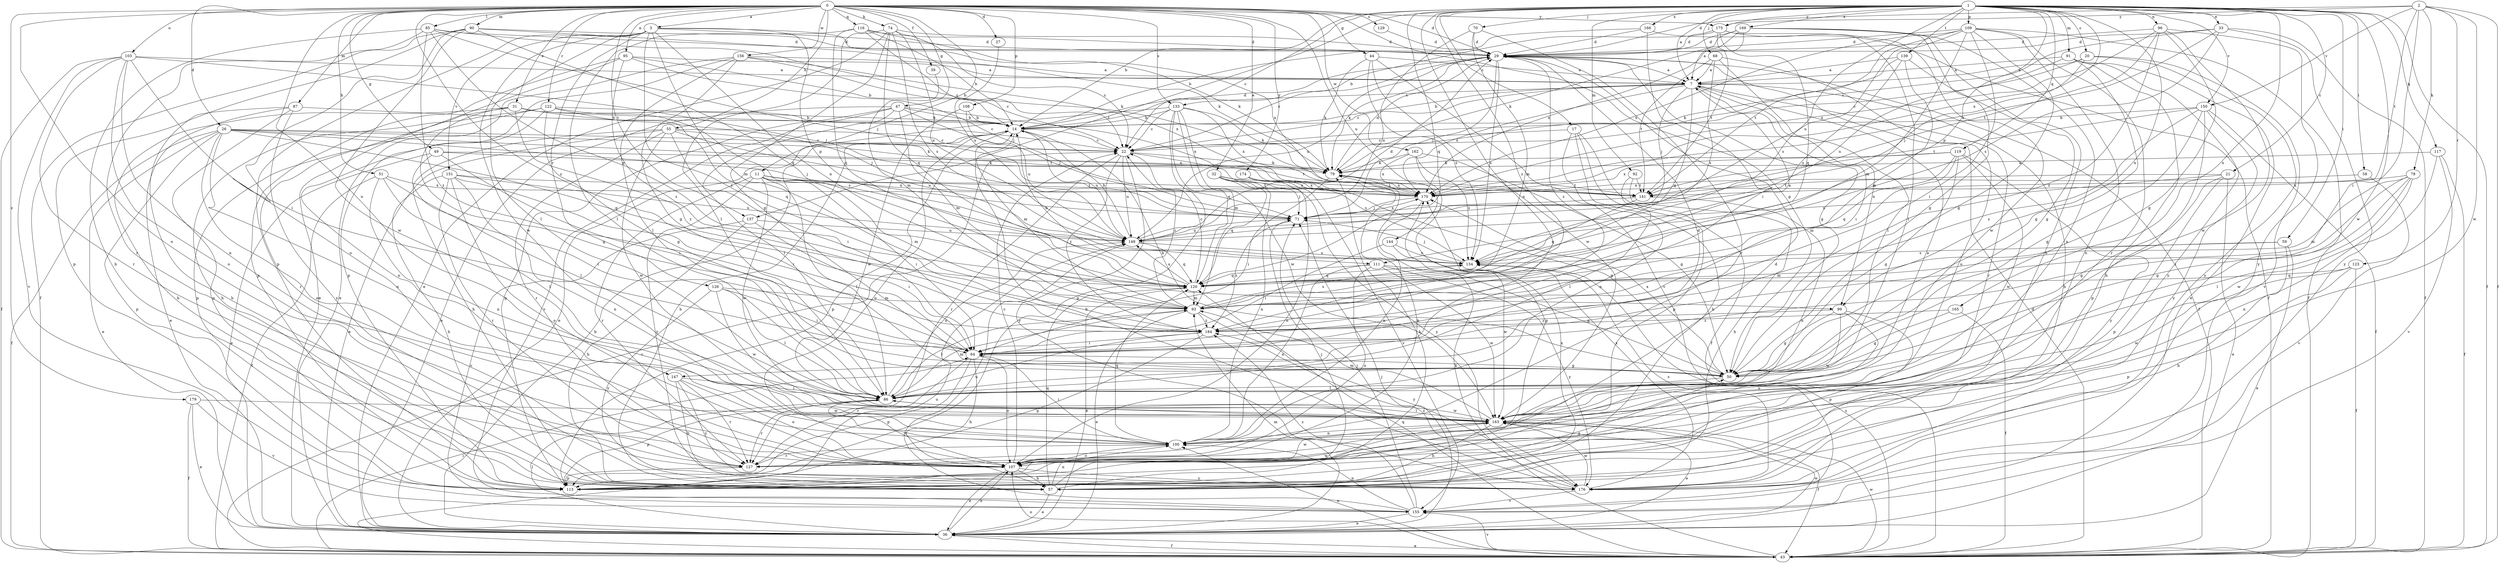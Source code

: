 strict digraph  {
0;
1;
2;
3;
7;
11;
14;
17;
20;
21;
22;
26;
27;
29;
31;
32;
33;
36;
39;
43;
44;
47;
49;
50;
51;
55;
57;
58;
59;
64;
68;
70;
71;
74;
78;
79;
85;
86;
87;
90;
91;
92;
93;
95;
96;
99;
100;
103;
107;
108;
109;
111;
113;
116;
117;
119;
120;
122;
123;
126;
127;
129;
133;
134;
137;
139;
141;
144;
147;
148;
150;
151;
155;
156;
162;
163;
165;
166;
169;
170;
174;
175;
176;
179;
184;
0 -> 3  [label=a];
0 -> 11  [label=b];
0 -> 26  [label=d];
0 -> 27  [label=d];
0 -> 29  [label=d];
0 -> 31  [label=e];
0 -> 32  [label=e];
0 -> 39  [label=f];
0 -> 44  [label=g];
0 -> 47  [label=g];
0 -> 49  [label=g];
0 -> 50  [label=g];
0 -> 51  [label=h];
0 -> 55  [label=h];
0 -> 74  [label=k];
0 -> 85  [label=l];
0 -> 87  [label=m];
0 -> 90  [label=m];
0 -> 95  [label=n];
0 -> 103  [label=o];
0 -> 107  [label=o];
0 -> 108  [label=p];
0 -> 116  [label=q];
0 -> 122  [label=r];
0 -> 129  [label=s];
0 -> 133  [label=s];
0 -> 137  [label=t];
0 -> 144  [label=u];
0 -> 147  [label=u];
0 -> 156  [label=w];
0 -> 162  [label=w];
0 -> 174  [label=y];
0 -> 175  [label=y];
0 -> 179  [label=z];
0 -> 184  [label=z];
1 -> 7  [label=a];
1 -> 14  [label=b];
1 -> 17  [label=c];
1 -> 20  [label=c];
1 -> 21  [label=c];
1 -> 22  [label=c];
1 -> 33  [label=e];
1 -> 43  [label=f];
1 -> 58  [label=i];
1 -> 59  [label=i];
1 -> 68  [label=j];
1 -> 70  [label=j];
1 -> 91  [label=m];
1 -> 92  [label=m];
1 -> 96  [label=n];
1 -> 99  [label=n];
1 -> 109  [label=p];
1 -> 111  [label=p];
1 -> 117  [label=q];
1 -> 119  [label=q];
1 -> 120  [label=q];
1 -> 137  [label=t];
1 -> 139  [label=t];
1 -> 147  [label=u];
1 -> 148  [label=u];
1 -> 150  [label=v];
1 -> 163  [label=w];
1 -> 165  [label=x];
1 -> 166  [label=x];
1 -> 169  [label=x];
1 -> 170  [label=x];
1 -> 175  [label=y];
1 -> 184  [label=z];
2 -> 29  [label=d];
2 -> 43  [label=f];
2 -> 64  [label=i];
2 -> 78  [label=k];
2 -> 123  [label=r];
2 -> 141  [label=t];
2 -> 150  [label=v];
2 -> 163  [label=w];
2 -> 175  [label=y];
3 -> 29  [label=d];
3 -> 79  [label=k];
3 -> 86  [label=l];
3 -> 93  [label=m];
3 -> 99  [label=n];
3 -> 111  [label=p];
3 -> 113  [label=p];
3 -> 126  [label=r];
3 -> 151  [label=v];
3 -> 163  [label=w];
3 -> 184  [label=z];
7 -> 14  [label=b];
7 -> 22  [label=c];
7 -> 57  [label=h];
7 -> 64  [label=i];
7 -> 71  [label=j];
7 -> 99  [label=n];
7 -> 120  [label=q];
7 -> 127  [label=r];
7 -> 133  [label=s];
7 -> 170  [label=x];
11 -> 64  [label=i];
11 -> 86  [label=l];
11 -> 93  [label=m];
11 -> 127  [label=r];
11 -> 141  [label=t];
11 -> 163  [label=w];
11 -> 170  [label=x];
11 -> 176  [label=y];
14 -> 22  [label=c];
14 -> 29  [label=d];
14 -> 57  [label=h];
14 -> 93  [label=m];
14 -> 107  [label=o];
14 -> 113  [label=p];
14 -> 148  [label=u];
17 -> 22  [label=c];
17 -> 43  [label=f];
17 -> 57  [label=h];
17 -> 100  [label=n];
17 -> 113  [label=p];
20 -> 7  [label=a];
20 -> 22  [label=c];
20 -> 71  [label=j];
20 -> 155  [label=v];
20 -> 176  [label=y];
21 -> 36  [label=e];
21 -> 50  [label=g];
21 -> 113  [label=p];
21 -> 141  [label=t];
21 -> 148  [label=u];
22 -> 79  [label=k];
22 -> 127  [label=r];
22 -> 134  [label=s];
22 -> 148  [label=u];
22 -> 176  [label=y];
22 -> 184  [label=z];
26 -> 22  [label=c];
26 -> 36  [label=e];
26 -> 43  [label=f];
26 -> 71  [label=j];
26 -> 79  [label=k];
26 -> 100  [label=n];
26 -> 107  [label=o];
26 -> 113  [label=p];
26 -> 120  [label=q];
26 -> 141  [label=t];
27 -> 148  [label=u];
29 -> 7  [label=a];
29 -> 22  [label=c];
29 -> 43  [label=f];
29 -> 50  [label=g];
29 -> 71  [label=j];
29 -> 79  [label=k];
29 -> 134  [label=s];
29 -> 148  [label=u];
29 -> 184  [label=z];
31 -> 14  [label=b];
31 -> 22  [label=c];
31 -> 50  [label=g];
31 -> 57  [label=h];
31 -> 71  [label=j];
31 -> 127  [label=r];
31 -> 184  [label=z];
32 -> 71  [label=j];
32 -> 100  [label=n];
32 -> 120  [label=q];
32 -> 141  [label=t];
32 -> 170  [label=x];
32 -> 176  [label=y];
33 -> 22  [label=c];
33 -> 29  [label=d];
33 -> 43  [label=f];
33 -> 134  [label=s];
33 -> 170  [label=x];
33 -> 176  [label=y];
36 -> 14  [label=b];
36 -> 43  [label=f];
36 -> 71  [label=j];
36 -> 86  [label=l];
36 -> 93  [label=m];
36 -> 107  [label=o];
36 -> 163  [label=w];
39 -> 93  [label=m];
43 -> 22  [label=c];
43 -> 29  [label=d];
43 -> 36  [label=e];
43 -> 64  [label=i];
43 -> 79  [label=k];
43 -> 100  [label=n];
43 -> 107  [label=o];
43 -> 120  [label=q];
43 -> 134  [label=s];
43 -> 148  [label=u];
43 -> 155  [label=v];
43 -> 163  [label=w];
44 -> 7  [label=a];
44 -> 79  [label=k];
44 -> 134  [label=s];
44 -> 155  [label=v];
44 -> 163  [label=w];
47 -> 14  [label=b];
47 -> 36  [label=e];
47 -> 71  [label=j];
47 -> 86  [label=l];
47 -> 93  [label=m];
47 -> 113  [label=p];
47 -> 155  [label=v];
47 -> 170  [label=x];
49 -> 36  [label=e];
49 -> 64  [label=i];
49 -> 79  [label=k];
49 -> 86  [label=l];
49 -> 141  [label=t];
50 -> 14  [label=b];
50 -> 86  [label=l];
50 -> 170  [label=x];
51 -> 43  [label=f];
51 -> 64  [label=i];
51 -> 86  [label=l];
51 -> 100  [label=n];
51 -> 170  [label=x];
55 -> 22  [label=c];
55 -> 36  [label=e];
55 -> 57  [label=h];
55 -> 64  [label=i];
55 -> 127  [label=r];
55 -> 148  [label=u];
55 -> 163  [label=w];
55 -> 170  [label=x];
57 -> 36  [label=e];
57 -> 71  [label=j];
57 -> 79  [label=k];
57 -> 100  [label=n];
57 -> 120  [label=q];
57 -> 170  [label=x];
58 -> 155  [label=v];
58 -> 170  [label=x];
59 -> 36  [label=e];
59 -> 57  [label=h];
59 -> 93  [label=m];
59 -> 134  [label=s];
64 -> 50  [label=g];
64 -> 57  [label=h];
64 -> 107  [label=o];
64 -> 113  [label=p];
64 -> 127  [label=r];
68 -> 7  [label=a];
68 -> 86  [label=l];
68 -> 107  [label=o];
68 -> 134  [label=s];
68 -> 141  [label=t];
70 -> 29  [label=d];
70 -> 93  [label=m];
70 -> 127  [label=r];
70 -> 148  [label=u];
71 -> 148  [label=u];
71 -> 170  [label=x];
71 -> 184  [label=z];
74 -> 22  [label=c];
74 -> 29  [label=d];
74 -> 36  [label=e];
74 -> 50  [label=g];
74 -> 86  [label=l];
74 -> 120  [label=q];
74 -> 134  [label=s];
74 -> 148  [label=u];
78 -> 50  [label=g];
78 -> 64  [label=i];
78 -> 86  [label=l];
78 -> 93  [label=m];
78 -> 100  [label=n];
78 -> 170  [label=x];
79 -> 29  [label=d];
79 -> 64  [label=i];
79 -> 141  [label=t];
79 -> 170  [label=x];
85 -> 29  [label=d];
85 -> 57  [label=h];
85 -> 71  [label=j];
85 -> 79  [label=k];
85 -> 120  [label=q];
85 -> 127  [label=r];
85 -> 184  [label=z];
86 -> 29  [label=d];
86 -> 93  [label=m];
86 -> 107  [label=o];
86 -> 113  [label=p];
86 -> 127  [label=r];
86 -> 148  [label=u];
86 -> 163  [label=w];
87 -> 14  [label=b];
87 -> 36  [label=e];
87 -> 57  [label=h];
87 -> 113  [label=p];
87 -> 176  [label=y];
90 -> 29  [label=d];
90 -> 43  [label=f];
90 -> 79  [label=k];
90 -> 107  [label=o];
90 -> 113  [label=p];
90 -> 120  [label=q];
90 -> 163  [label=w];
91 -> 7  [label=a];
91 -> 36  [label=e];
91 -> 50  [label=g];
91 -> 57  [label=h];
91 -> 148  [label=u];
91 -> 176  [label=y];
92 -> 57  [label=h];
92 -> 86  [label=l];
92 -> 141  [label=t];
93 -> 22  [label=c];
93 -> 36  [label=e];
93 -> 86  [label=l];
93 -> 134  [label=s];
93 -> 176  [label=y];
93 -> 184  [label=z];
95 -> 7  [label=a];
95 -> 14  [label=b];
95 -> 36  [label=e];
95 -> 71  [label=j];
95 -> 113  [label=p];
95 -> 184  [label=z];
96 -> 29  [label=d];
96 -> 50  [label=g];
96 -> 141  [label=t];
96 -> 163  [label=w];
96 -> 170  [label=x];
96 -> 176  [label=y];
96 -> 184  [label=z];
99 -> 50  [label=g];
99 -> 107  [label=o];
99 -> 113  [label=p];
99 -> 163  [label=w];
99 -> 184  [label=z];
100 -> 64  [label=i];
100 -> 107  [label=o];
100 -> 120  [label=q];
100 -> 127  [label=r];
103 -> 7  [label=a];
103 -> 43  [label=f];
103 -> 64  [label=i];
103 -> 71  [label=j];
103 -> 100  [label=n];
103 -> 107  [label=o];
103 -> 127  [label=r];
103 -> 155  [label=v];
107 -> 22  [label=c];
107 -> 36  [label=e];
107 -> 57  [label=h];
107 -> 79  [label=k];
107 -> 163  [label=w];
107 -> 176  [label=y];
108 -> 14  [label=b];
108 -> 148  [label=u];
108 -> 163  [label=w];
109 -> 29  [label=d];
109 -> 43  [label=f];
109 -> 50  [label=g];
109 -> 64  [label=i];
109 -> 93  [label=m];
109 -> 107  [label=o];
109 -> 127  [label=r];
109 -> 134  [label=s];
109 -> 141  [label=t];
109 -> 170  [label=x];
111 -> 50  [label=g];
111 -> 100  [label=n];
111 -> 107  [label=o];
111 -> 120  [label=q];
111 -> 163  [label=w];
111 -> 176  [label=y];
113 -> 50  [label=g];
113 -> 163  [label=w];
116 -> 14  [label=b];
116 -> 22  [label=c];
116 -> 29  [label=d];
116 -> 86  [label=l];
116 -> 120  [label=q];
116 -> 170  [label=x];
117 -> 43  [label=f];
117 -> 79  [label=k];
117 -> 155  [label=v];
117 -> 163  [label=w];
119 -> 50  [label=g];
119 -> 79  [label=k];
119 -> 93  [label=m];
119 -> 120  [label=q];
119 -> 163  [label=w];
119 -> 170  [label=x];
119 -> 176  [label=y];
120 -> 7  [label=a];
120 -> 14  [label=b];
120 -> 22  [label=c];
120 -> 36  [label=e];
120 -> 93  [label=m];
120 -> 148  [label=u];
122 -> 14  [label=b];
122 -> 50  [label=g];
122 -> 57  [label=h];
122 -> 100  [label=n];
122 -> 113  [label=p];
122 -> 120  [label=q];
122 -> 134  [label=s];
123 -> 43  [label=f];
123 -> 113  [label=p];
123 -> 120  [label=q];
123 -> 163  [label=w];
126 -> 64  [label=i];
126 -> 86  [label=l];
126 -> 93  [label=m];
126 -> 163  [label=w];
126 -> 176  [label=y];
127 -> 29  [label=d];
127 -> 113  [label=p];
129 -> 29  [label=d];
133 -> 14  [label=b];
133 -> 22  [label=c];
133 -> 36  [label=e];
133 -> 79  [label=k];
133 -> 93  [label=m];
133 -> 113  [label=p];
133 -> 120  [label=q];
133 -> 163  [label=w];
133 -> 170  [label=x];
134 -> 71  [label=j];
134 -> 120  [label=q];
137 -> 57  [label=h];
137 -> 64  [label=i];
137 -> 148  [label=u];
137 -> 155  [label=v];
139 -> 7  [label=a];
139 -> 50  [label=g];
139 -> 79  [label=k];
139 -> 93  [label=m];
139 -> 134  [label=s];
141 -> 71  [label=j];
141 -> 100  [label=n];
141 -> 120  [label=q];
144 -> 64  [label=i];
144 -> 134  [label=s];
144 -> 163  [label=w];
147 -> 57  [label=h];
147 -> 86  [label=l];
147 -> 107  [label=o];
147 -> 127  [label=r];
147 -> 176  [label=y];
148 -> 14  [label=b];
148 -> 29  [label=d];
148 -> 120  [label=q];
148 -> 134  [label=s];
150 -> 14  [label=b];
150 -> 43  [label=f];
150 -> 50  [label=g];
150 -> 113  [label=p];
150 -> 141  [label=t];
150 -> 176  [label=y];
150 -> 184  [label=z];
151 -> 57  [label=h];
151 -> 64  [label=i];
151 -> 100  [label=n];
151 -> 107  [label=o];
151 -> 127  [label=r];
151 -> 141  [label=t];
151 -> 148  [label=u];
155 -> 36  [label=e];
155 -> 71  [label=j];
155 -> 100  [label=n];
155 -> 148  [label=u];
155 -> 184  [label=z];
156 -> 7  [label=a];
156 -> 22  [label=c];
156 -> 36  [label=e];
156 -> 50  [label=g];
156 -> 86  [label=l];
156 -> 113  [label=p];
156 -> 170  [label=x];
162 -> 50  [label=g];
162 -> 79  [label=k];
162 -> 113  [label=p];
162 -> 134  [label=s];
162 -> 170  [label=x];
163 -> 7  [label=a];
163 -> 36  [label=e];
163 -> 43  [label=f];
163 -> 57  [label=h];
163 -> 86  [label=l];
163 -> 93  [label=m];
163 -> 100  [label=n];
165 -> 43  [label=f];
165 -> 50  [label=g];
165 -> 184  [label=z];
166 -> 14  [label=b];
166 -> 29  [label=d];
166 -> 43  [label=f];
166 -> 64  [label=i];
169 -> 7  [label=a];
169 -> 29  [label=d];
169 -> 50  [label=g];
169 -> 79  [label=k];
169 -> 100  [label=n];
169 -> 107  [label=o];
169 -> 170  [label=x];
170 -> 71  [label=j];
170 -> 100  [label=n];
174 -> 50  [label=g];
174 -> 107  [label=o];
174 -> 155  [label=v];
174 -> 170  [label=x];
175 -> 14  [label=b];
175 -> 29  [label=d];
175 -> 86  [label=l];
175 -> 120  [label=q];
175 -> 141  [label=t];
175 -> 163  [label=w];
176 -> 14  [label=b];
176 -> 134  [label=s];
176 -> 155  [label=v];
176 -> 163  [label=w];
176 -> 170  [label=x];
176 -> 184  [label=z];
179 -> 36  [label=e];
179 -> 43  [label=f];
179 -> 155  [label=v];
179 -> 163  [label=w];
184 -> 64  [label=i];
184 -> 86  [label=l];
184 -> 113  [label=p];
}
